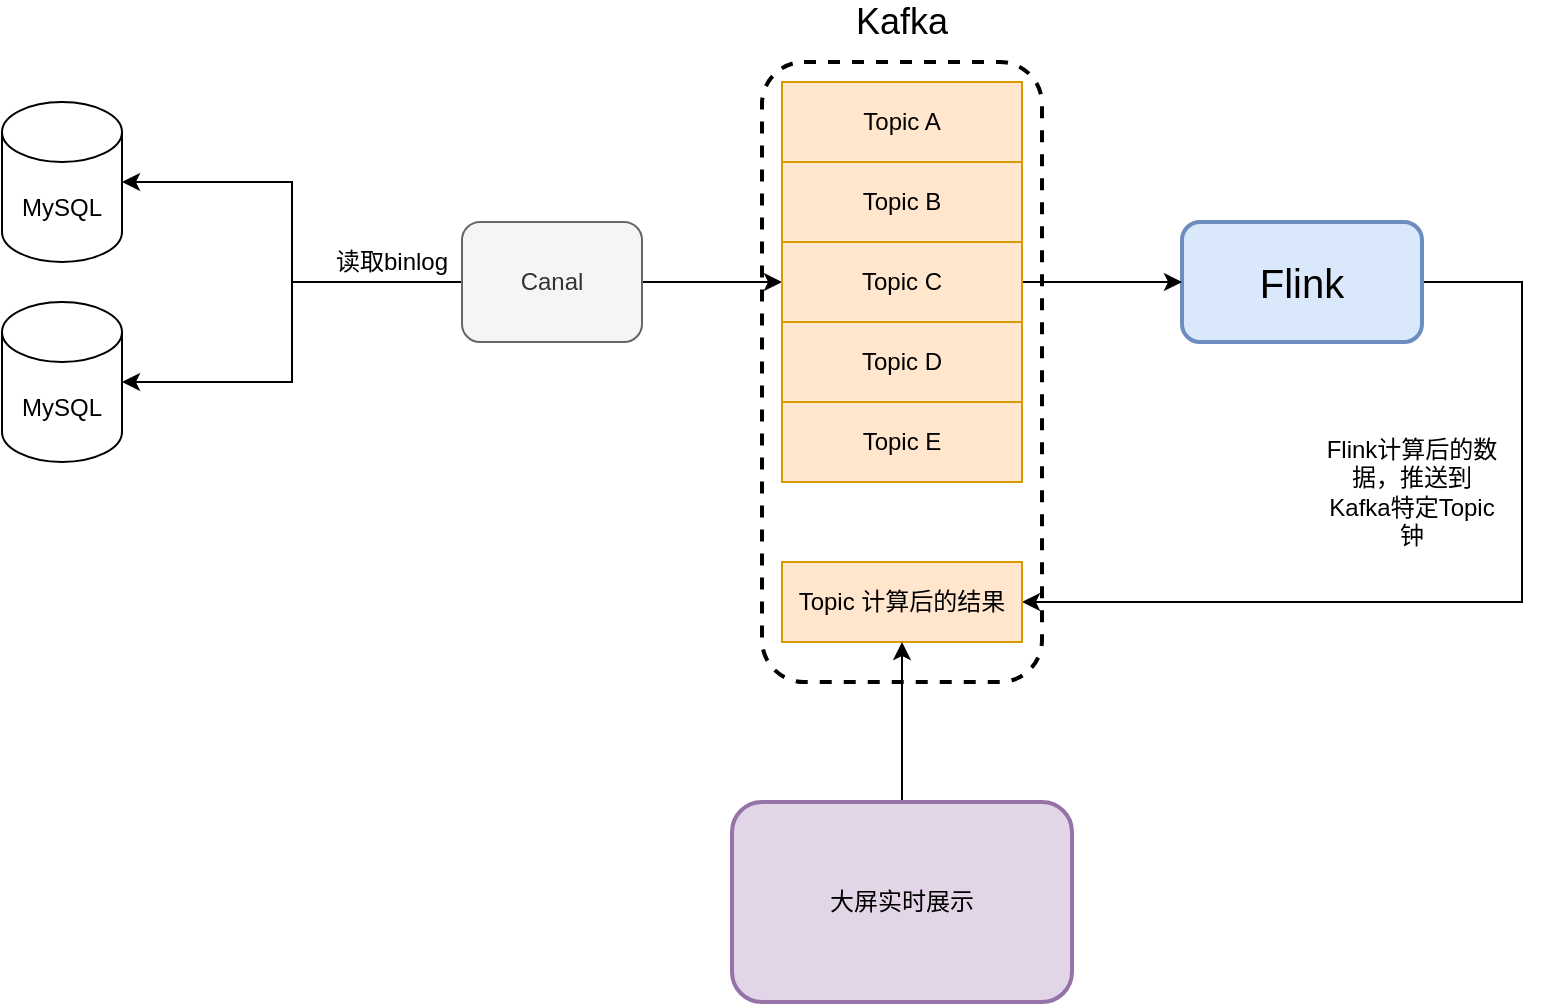 <mxfile version="14.7.3" type="github">
  <diagram id="OLJjV_yMyCJu88U6sbuX" name="第 1 页">
    <mxGraphModel dx="1426" dy="803" grid="1" gridSize="10" guides="1" tooltips="1" connect="1" arrows="1" fold="1" page="1" pageScale="1" pageWidth="1169" pageHeight="1654" math="0" shadow="0">
      <root>
        <mxCell id="0" />
        <mxCell id="1" parent="0" />
        <mxCell id="wxAyCrsDgqIcD0JOLPXE-19" value="" style="rounded=1;whiteSpace=wrap;html=1;strokeWidth=2;fillColor=none;dashed=1;" vertex="1" parent="1">
          <mxGeometry x="470" y="260" width="140" height="310" as="geometry" />
        </mxCell>
        <mxCell id="wxAyCrsDgqIcD0JOLPXE-1" value="MySQL" style="shape=cylinder3;whiteSpace=wrap;html=1;boundedLbl=1;backgroundOutline=1;size=15;" vertex="1" parent="1">
          <mxGeometry x="90" y="280" width="60" height="80" as="geometry" />
        </mxCell>
        <mxCell id="wxAyCrsDgqIcD0JOLPXE-2" value="MySQL" style="shape=cylinder3;whiteSpace=wrap;html=1;boundedLbl=1;backgroundOutline=1;size=15;" vertex="1" parent="1">
          <mxGeometry x="90" y="380" width="60" height="80" as="geometry" />
        </mxCell>
        <mxCell id="wxAyCrsDgqIcD0JOLPXE-5" style="edgeStyle=orthogonalEdgeStyle;rounded=0;orthogonalLoop=1;jettySize=auto;html=1;entryX=1;entryY=0.5;entryDx=0;entryDy=0;entryPerimeter=0;" edge="1" parent="1" source="wxAyCrsDgqIcD0JOLPXE-3" target="wxAyCrsDgqIcD0JOLPXE-1">
          <mxGeometry relative="1" as="geometry" />
        </mxCell>
        <mxCell id="wxAyCrsDgqIcD0JOLPXE-6" style="edgeStyle=orthogonalEdgeStyle;rounded=0;orthogonalLoop=1;jettySize=auto;html=1;entryX=1;entryY=0.5;entryDx=0;entryDy=0;entryPerimeter=0;" edge="1" parent="1" source="wxAyCrsDgqIcD0JOLPXE-3" target="wxAyCrsDgqIcD0JOLPXE-2">
          <mxGeometry relative="1" as="geometry" />
        </mxCell>
        <mxCell id="wxAyCrsDgqIcD0JOLPXE-9" style="edgeStyle=orthogonalEdgeStyle;rounded=0;orthogonalLoop=1;jettySize=auto;html=1;entryX=0;entryY=0.5;entryDx=0;entryDy=0;" edge="1" parent="1" source="wxAyCrsDgqIcD0JOLPXE-3">
          <mxGeometry relative="1" as="geometry">
            <mxPoint x="480" y="370" as="targetPoint" />
          </mxGeometry>
        </mxCell>
        <mxCell id="wxAyCrsDgqIcD0JOLPXE-3" value="Canal" style="rounded=1;whiteSpace=wrap;html=1;fillColor=#f5f5f5;strokeColor=#666666;fontColor=#333333;" vertex="1" parent="1">
          <mxGeometry x="320" y="340" width="90" height="60" as="geometry" />
        </mxCell>
        <mxCell id="wxAyCrsDgqIcD0JOLPXE-7" value="读取binlog" style="text;html=1;strokeColor=none;fillColor=none;align=center;verticalAlign=middle;whiteSpace=wrap;rounded=0;" vertex="1" parent="1">
          <mxGeometry x="240" y="350" width="90" height="20" as="geometry" />
        </mxCell>
        <mxCell id="wxAyCrsDgqIcD0JOLPXE-15" value="" style="group;fillColor=#ffe6cc;strokeColor=#d79b00;container=0;" vertex="1" connectable="0" parent="1">
          <mxGeometry x="480" y="270" width="120" height="200" as="geometry" />
        </mxCell>
        <mxCell id="wxAyCrsDgqIcD0JOLPXE-16" value="&lt;font style=&quot;font-size: 18px&quot;&gt;Kafka&lt;/font&gt;" style="text;html=1;strokeColor=none;fillColor=none;align=center;verticalAlign=middle;whiteSpace=wrap;rounded=0;strokeWidth=2;" vertex="1" parent="1">
          <mxGeometry x="520" y="230" width="40" height="20" as="geometry" />
        </mxCell>
        <mxCell id="wxAyCrsDgqIcD0JOLPXE-27" style="edgeStyle=orthogonalEdgeStyle;rounded=0;orthogonalLoop=1;jettySize=auto;html=1;entryX=1;entryY=0.5;entryDx=0;entryDy=0;" edge="1" parent="1" source="wxAyCrsDgqIcD0JOLPXE-17" target="wxAyCrsDgqIcD0JOLPXE-26">
          <mxGeometry relative="1" as="geometry">
            <Array as="points">
              <mxPoint x="850" y="370" />
              <mxPoint x="850" y="530" />
            </Array>
          </mxGeometry>
        </mxCell>
        <mxCell id="wxAyCrsDgqIcD0JOLPXE-17" value="&lt;font style=&quot;font-size: 20px&quot;&gt;Flink&lt;/font&gt;" style="rounded=1;whiteSpace=wrap;html=1;strokeWidth=2;fillColor=#dae8fc;strokeColor=#6c8ebf;" vertex="1" parent="1">
          <mxGeometry x="680" y="340" width="120" height="60" as="geometry" />
        </mxCell>
        <mxCell id="wxAyCrsDgqIcD0JOLPXE-18" style="edgeStyle=orthogonalEdgeStyle;rounded=0;orthogonalLoop=1;jettySize=auto;html=1;entryX=0;entryY=0.5;entryDx=0;entryDy=0;" edge="1" parent="1" source="wxAyCrsDgqIcD0JOLPXE-12" target="wxAyCrsDgqIcD0JOLPXE-17">
          <mxGeometry relative="1" as="geometry" />
        </mxCell>
        <mxCell id="wxAyCrsDgqIcD0JOLPXE-10" value="Topic A" style="rounded=0;whiteSpace=wrap;html=1;fillColor=#ffe6cc;strokeColor=#d79b00;" vertex="1" parent="1">
          <mxGeometry x="480" y="270" width="120" height="40" as="geometry" />
        </mxCell>
        <mxCell id="wxAyCrsDgqIcD0JOLPXE-11" value="Topic B" style="rounded=0;whiteSpace=wrap;html=1;fillColor=#ffe6cc;strokeColor=#d79b00;" vertex="1" parent="1">
          <mxGeometry x="480" y="310" width="120" height="40" as="geometry" />
        </mxCell>
        <mxCell id="wxAyCrsDgqIcD0JOLPXE-12" value="Topic C" style="rounded=0;whiteSpace=wrap;html=1;fillColor=#ffe6cc;strokeColor=#d79b00;" vertex="1" parent="1">
          <mxGeometry x="480" y="350" width="120" height="40" as="geometry" />
        </mxCell>
        <mxCell id="wxAyCrsDgqIcD0JOLPXE-13" value="Topic D" style="rounded=0;whiteSpace=wrap;html=1;fillColor=#ffe6cc;strokeColor=#d79b00;" vertex="1" parent="1">
          <mxGeometry x="480" y="390" width="120" height="40" as="geometry" />
        </mxCell>
        <mxCell id="wxAyCrsDgqIcD0JOLPXE-14" value="Topic E" style="rounded=0;whiteSpace=wrap;html=1;fillColor=#ffe6cc;strokeColor=#d79b00;" vertex="1" parent="1">
          <mxGeometry x="480" y="430" width="120" height="40" as="geometry" />
        </mxCell>
        <mxCell id="wxAyCrsDgqIcD0JOLPXE-26" value="Topic 计算后的结果" style="rounded=0;whiteSpace=wrap;html=1;fillColor=#ffe6cc;strokeColor=#d79b00;" vertex="1" parent="1">
          <mxGeometry x="480" y="510" width="120" height="40" as="geometry" />
        </mxCell>
        <mxCell id="wxAyCrsDgqIcD0JOLPXE-28" value="Flink计算后的数据，推送到Kafka特定Topic钟" style="text;html=1;strokeColor=none;fillColor=none;align=center;verticalAlign=middle;whiteSpace=wrap;rounded=0;" vertex="1" parent="1">
          <mxGeometry x="750" y="440" width="90" height="70" as="geometry" />
        </mxCell>
        <mxCell id="wxAyCrsDgqIcD0JOLPXE-30" style="edgeStyle=orthogonalEdgeStyle;rounded=0;orthogonalLoop=1;jettySize=auto;html=1;entryX=0.5;entryY=1;entryDx=0;entryDy=0;" edge="1" parent="1" source="wxAyCrsDgqIcD0JOLPXE-29" target="wxAyCrsDgqIcD0JOLPXE-26">
          <mxGeometry relative="1" as="geometry" />
        </mxCell>
        <mxCell id="wxAyCrsDgqIcD0JOLPXE-29" value="大屏实时展示" style="rounded=1;whiteSpace=wrap;html=1;strokeWidth=2;fillColor=#e1d5e7;strokeColor=#9673a6;" vertex="1" parent="1">
          <mxGeometry x="455" y="630" width="170" height="100" as="geometry" />
        </mxCell>
      </root>
    </mxGraphModel>
  </diagram>
</mxfile>
